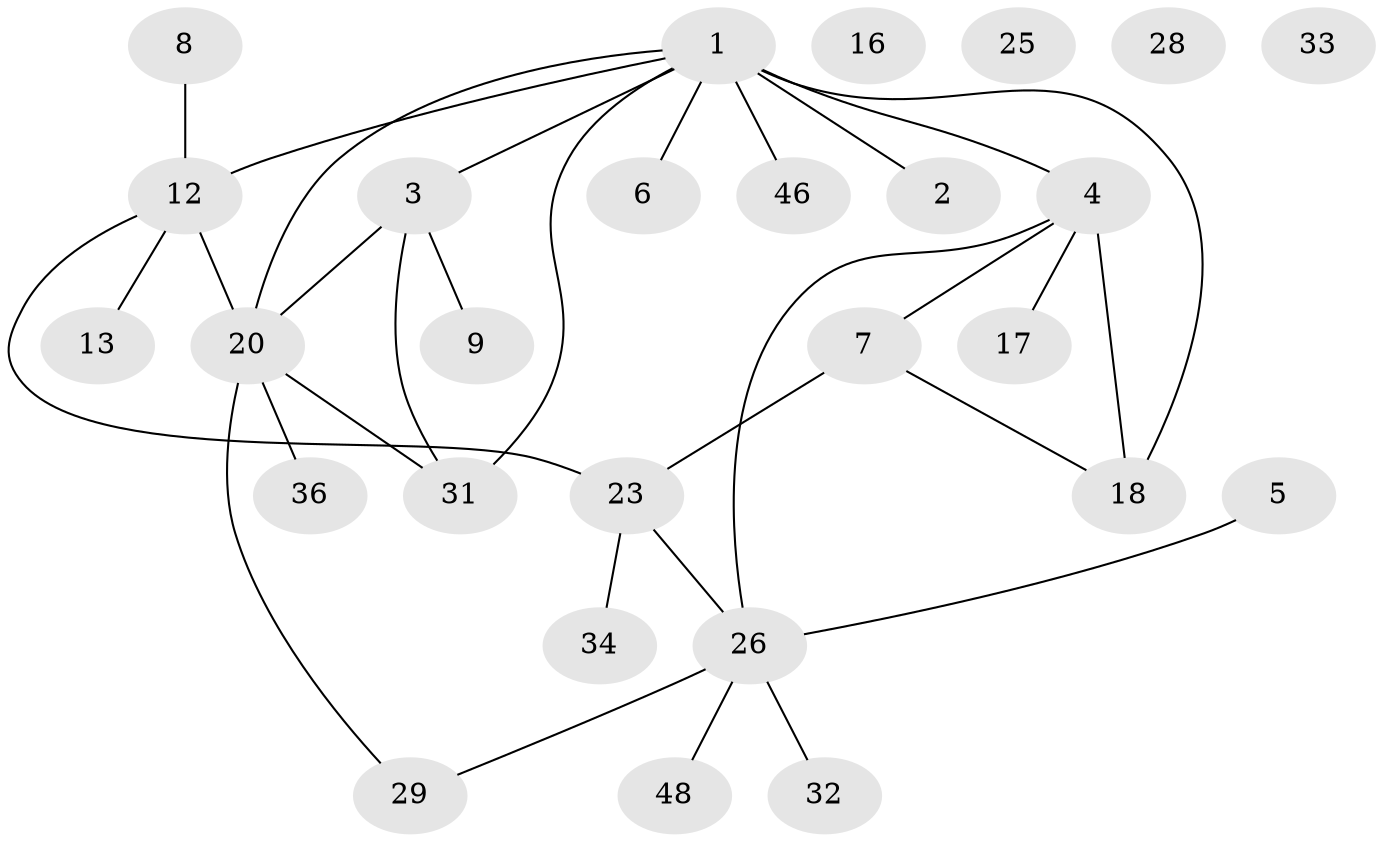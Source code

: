 // original degree distribution, {2: 0.25925925925925924, 1: 0.3148148148148148, 3: 0.18518518518518517, 4: 0.12962962962962962, 6: 0.05555555555555555, 0: 0.037037037037037035, 5: 0.018518518518518517}
// Generated by graph-tools (version 1.1) at 2025/13/03/09/25 04:13:08]
// undirected, 27 vertices, 31 edges
graph export_dot {
graph [start="1"]
  node [color=gray90,style=filled];
  1 [super="+14+11"];
  2;
  3 [super="+30"];
  4 [super="+10+19"];
  5;
  6;
  7;
  8;
  9 [super="+22"];
  12 [super="+15+41+45"];
  13;
  16;
  17 [super="+37"];
  18 [super="+51"];
  20 [super="+54+21"];
  23 [super="+44"];
  25;
  26 [super="+38"];
  28 [super="+52+42+35"];
  29;
  31 [super="+40"];
  32;
  33 [super="+43"];
  34;
  36;
  46 [super="+53"];
  48 [super="+50"];
  1 -- 18 [weight=2];
  1 -- 46;
  1 -- 31;
  1 -- 2;
  1 -- 6;
  1 -- 12;
  1 -- 4;
  1 -- 3;
  1 -- 20;
  3 -- 9;
  3 -- 31;
  3 -- 20;
  4 -- 7;
  4 -- 18;
  4 -- 26;
  4 -- 17;
  5 -- 26;
  7 -- 18;
  7 -- 23;
  8 -- 12;
  12 -- 13;
  12 -- 20 [weight=2];
  12 -- 23;
  20 -- 29;
  20 -- 36;
  20 -- 31;
  23 -- 26;
  23 -- 34;
  26 -- 29;
  26 -- 32;
  26 -- 48;
}

